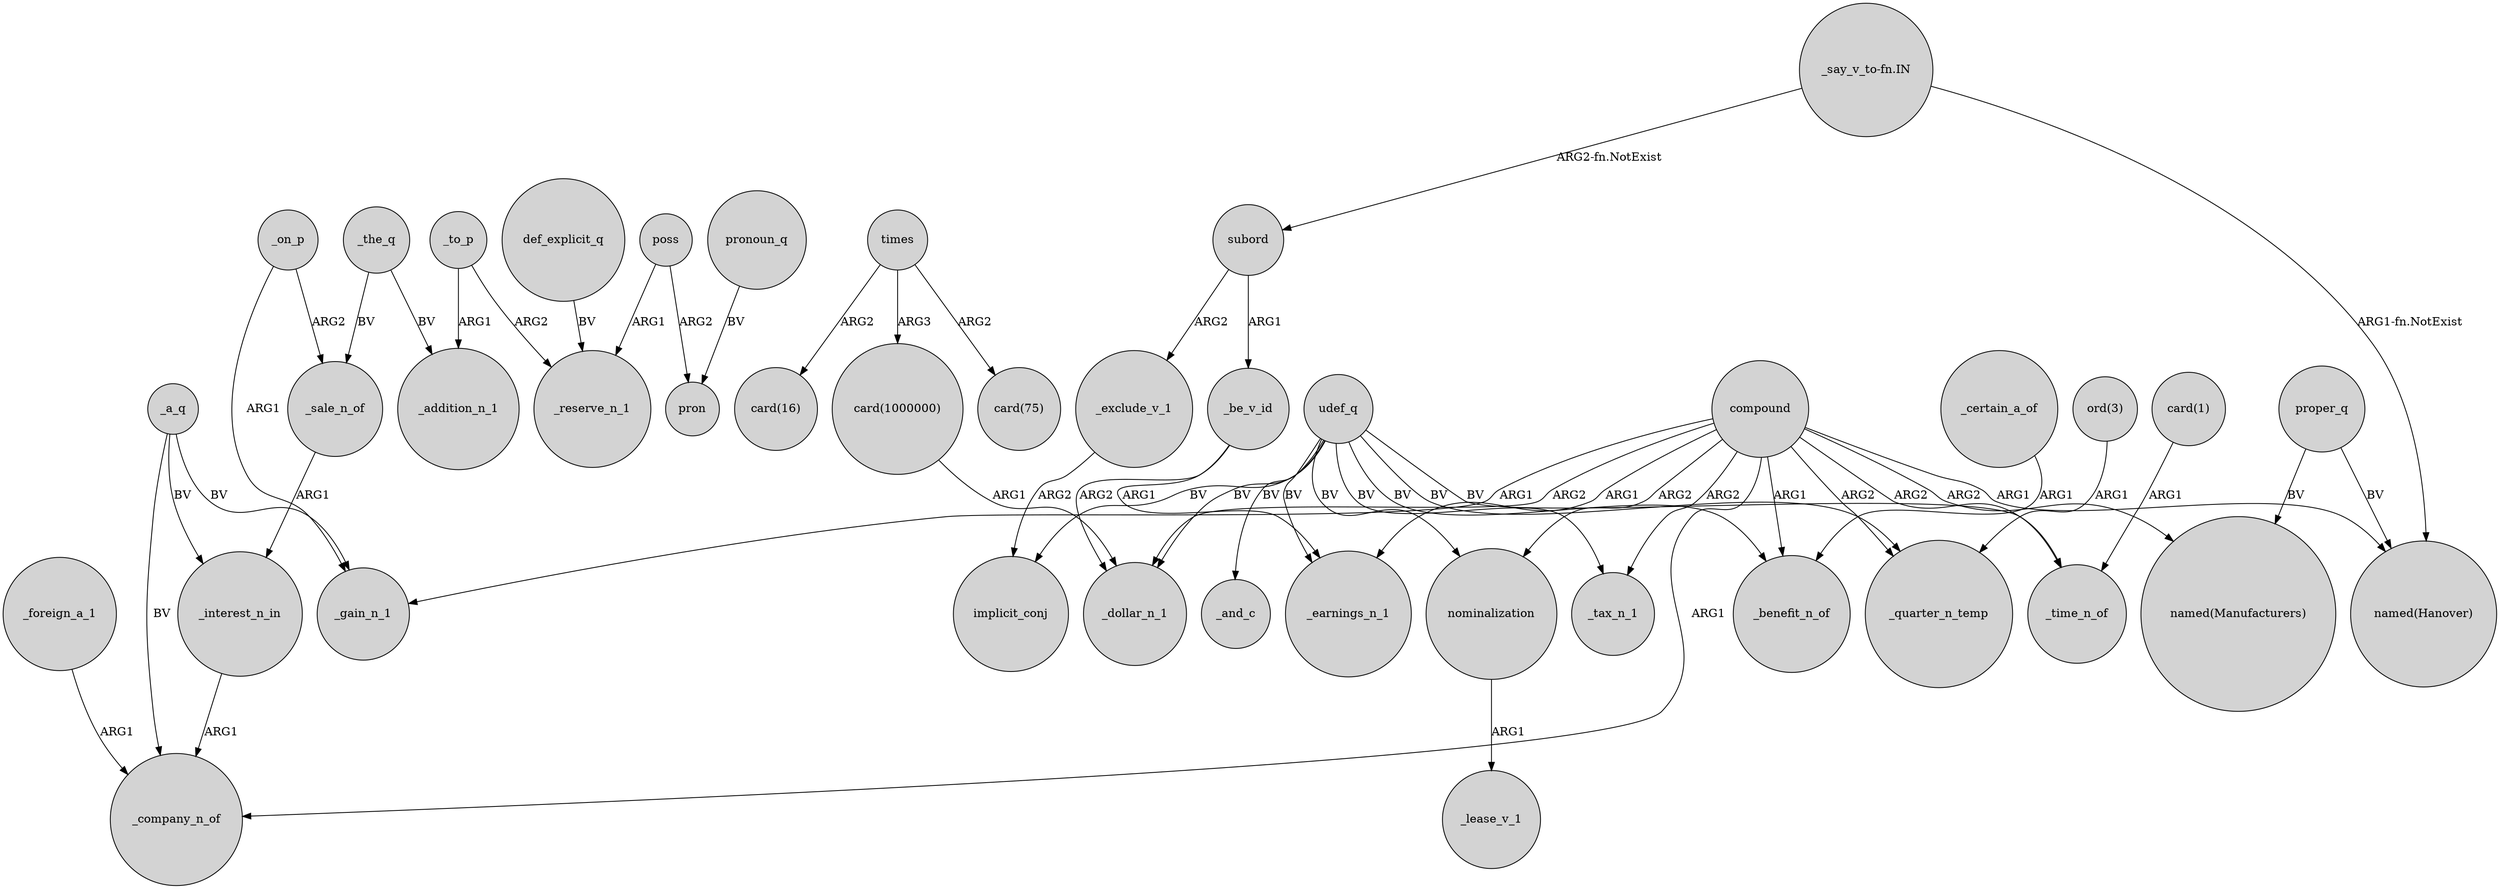digraph {
	node [shape=circle style=filled]
	"card(1000000)" -> _dollar_n_1 [label=ARG1]
	subord -> _be_v_id [label=ARG1]
	_a_q -> _interest_n_in [label=BV]
	_on_p -> _gain_n_1 [label=ARG1]
	compound -> _quarter_n_temp [label=ARG2]
	poss -> pron [label=ARG2]
	"_say_v_to-fn.IN" -> "named(Hanover)" [label="ARG1-fn.NotExist"]
	_sale_n_of -> _interest_n_in [label=ARG1]
	udef_q -> _earnings_n_1 [label=BV]
	_interest_n_in -> _company_n_of [label=ARG1]
	_be_v_id -> _earnings_n_1 [label=ARG1]
	compound -> _earnings_n_1 [label=ARG1]
	"card(1)" -> _time_n_of [label=ARG1]
	proper_q -> "named(Manufacturers)" [label=BV]
	compound -> nominalization [label=ARG2]
	_to_p -> _reserve_n_1 [label=ARG2]
	udef_q -> implicit_conj [label=BV]
	"_say_v_to-fn.IN" -> subord [label="ARG2-fn.NotExist"]
	times -> "card(16)" [label=ARG2]
	compound -> _company_n_of [label=ARG1]
	subord -> _exclude_v_1 [label=ARG2]
	pronoun_q -> pron [label=BV]
	udef_q -> _tax_n_1 [label=BV]
	_be_v_id -> _dollar_n_1 [label=ARG2]
	_the_q -> _sale_n_of [label=BV]
	"ord(3)" -> _quarter_n_temp [label=ARG1]
	times -> "card(1000000)" [label=ARG3]
	times -> "card(75)" [label=ARG2]
	_a_q -> _gain_n_1 [label=BV]
	_exclude_v_1 -> implicit_conj [label=ARG2]
	udef_q -> _time_n_of [label=BV]
	_foreign_a_1 -> _company_n_of [label=ARG1]
	compound -> _time_n_of [label=ARG2]
	_the_q -> _addition_n_1 [label=BV]
	_on_p -> _sale_n_of [label=ARG2]
	_certain_a_of -> _benefit_n_of [label=ARG1]
	udef_q -> nominalization [label=BV]
	compound -> _benefit_n_of [label=ARG1]
	poss -> _reserve_n_1 [label=ARG1]
	_a_q -> _company_n_of [label=BV]
	proper_q -> "named(Hanover)" [label=BV]
	compound -> _gain_n_1 [label=ARG1]
	compound -> "named(Manufacturers)" [label=ARG2]
	compound -> "named(Hanover)" [label=ARG1]
	udef_q -> _quarter_n_temp [label=BV]
	compound -> _tax_n_1 [label=ARG2]
	nominalization -> _lease_v_1 [label=ARG1]
	compound -> _dollar_n_1 [label=ARG2]
	udef_q -> _and_c [label=BV]
	udef_q -> _benefit_n_of [label=BV]
	_to_p -> _addition_n_1 [label=ARG1]
	udef_q -> _dollar_n_1 [label=BV]
	def_explicit_q -> _reserve_n_1 [label=BV]
}
